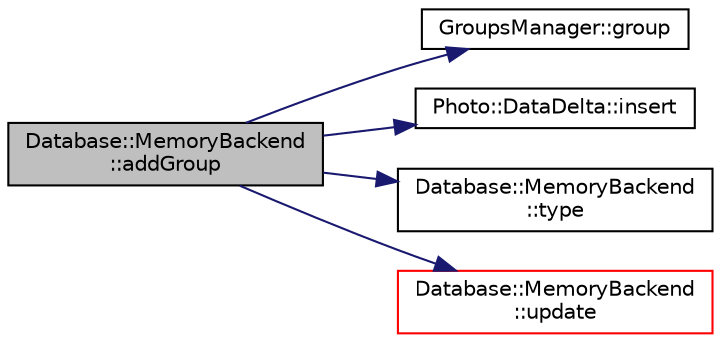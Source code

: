 digraph "Database::MemoryBackend::addGroup"
{
 // LATEX_PDF_SIZE
  edge [fontname="Helvetica",fontsize="10",labelfontname="Helvetica",labelfontsize="10"];
  node [fontname="Helvetica",fontsize="10",shape=record];
  rankdir="LR";
  Node1 [label="Database::MemoryBackend\l::addGroup",height=0.2,width=0.4,color="black", fillcolor="grey75", style="filled", fontcolor="black",tooltip=" "];
  Node1 -> Node2 [color="midnightblue",fontsize="10",style="solid",fontname="Helvetica"];
  Node2 [label="GroupsManager::group",height=0.2,width=0.4,color="black", fillcolor="white", style="filled",URL="$namespace_groups_manager.html#aedfbeedbd41e72859f20937b21e139a2",tooltip=" "];
  Node1 -> Node3 [color="midnightblue",fontsize="10",style="solid",fontname="Helvetica"];
  Node3 [label="Photo::DataDelta::insert",height=0.2,width=0.4,color="black", fillcolor="white", style="filled",URL="$class_photo_1_1_data_delta.html#a4e20dab36867e0c89032b534c963029f",tooltip=" "];
  Node1 -> Node4 [color="midnightblue",fontsize="10",style="solid",fontname="Helvetica"];
  Node4 [label="Database::MemoryBackend\l::type",height=0.2,width=0.4,color="black", fillcolor="white", style="filled",URL="$class_database_1_1_memory_backend.html#a3607df040599323001e31958bac9b937",tooltip=" "];
  Node1 -> Node5 [color="midnightblue",fontsize="10",style="solid",fontname="Helvetica"];
  Node5 [label="Database::MemoryBackend\l::update",height=0.2,width=0.4,color="red", fillcolor="white", style="filled",URL="$class_database_1_1_memory_backend.html#a4776d93a9968f87bc793e6fad9e96a89",tooltip="update photos details"];
}
